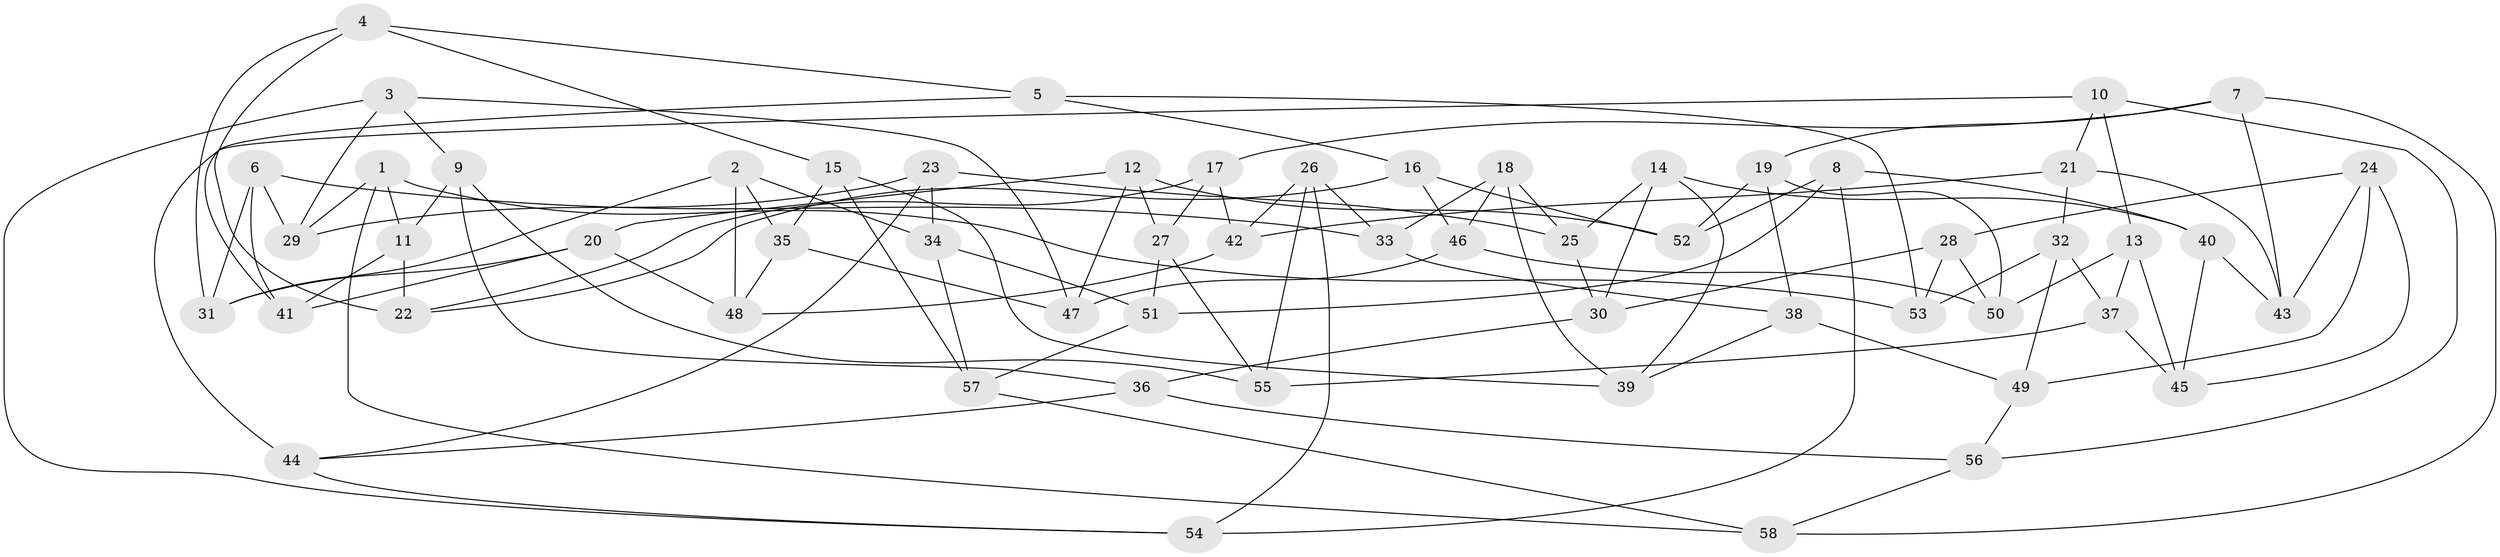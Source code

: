 // coarse degree distribution, {8: 0.034482758620689655, 6: 0.27586206896551724, 4: 0.41379310344827586, 14: 0.034482758620689655, 7: 0.06896551724137931, 9: 0.034482758620689655, 5: 0.06896551724137931, 10: 0.034482758620689655, 3: 0.034482758620689655}
// Generated by graph-tools (version 1.1) at 2025/20/03/04/25 18:20:47]
// undirected, 58 vertices, 116 edges
graph export_dot {
graph [start="1"]
  node [color=gray90,style=filled];
  1;
  2;
  3;
  4;
  5;
  6;
  7;
  8;
  9;
  10;
  11;
  12;
  13;
  14;
  15;
  16;
  17;
  18;
  19;
  20;
  21;
  22;
  23;
  24;
  25;
  26;
  27;
  28;
  29;
  30;
  31;
  32;
  33;
  34;
  35;
  36;
  37;
  38;
  39;
  40;
  41;
  42;
  43;
  44;
  45;
  46;
  47;
  48;
  49;
  50;
  51;
  52;
  53;
  54;
  55;
  56;
  57;
  58;
  1 -- 11;
  1 -- 58;
  1 -- 29;
  1 -- 53;
  2 -- 35;
  2 -- 34;
  2 -- 31;
  2 -- 48;
  3 -- 29;
  3 -- 54;
  3 -- 47;
  3 -- 9;
  4 -- 31;
  4 -- 5;
  4 -- 22;
  4 -- 15;
  5 -- 16;
  5 -- 53;
  5 -- 41;
  6 -- 31;
  6 -- 29;
  6 -- 33;
  6 -- 41;
  7 -- 43;
  7 -- 58;
  7 -- 17;
  7 -- 19;
  8 -- 51;
  8 -- 54;
  8 -- 40;
  8 -- 52;
  9 -- 55;
  9 -- 11;
  9 -- 36;
  10 -- 13;
  10 -- 21;
  10 -- 44;
  10 -- 56;
  11 -- 22;
  11 -- 41;
  12 -- 47;
  12 -- 52;
  12 -- 27;
  12 -- 20;
  13 -- 37;
  13 -- 50;
  13 -- 45;
  14 -- 39;
  14 -- 30;
  14 -- 40;
  14 -- 25;
  15 -- 39;
  15 -- 57;
  15 -- 35;
  16 -- 22;
  16 -- 52;
  16 -- 46;
  17 -- 22;
  17 -- 42;
  17 -- 27;
  18 -- 25;
  18 -- 46;
  18 -- 33;
  18 -- 39;
  19 -- 38;
  19 -- 52;
  19 -- 50;
  20 -- 41;
  20 -- 48;
  20 -- 31;
  21 -- 42;
  21 -- 43;
  21 -- 32;
  23 -- 44;
  23 -- 29;
  23 -- 25;
  23 -- 34;
  24 -- 45;
  24 -- 49;
  24 -- 43;
  24 -- 28;
  25 -- 30;
  26 -- 33;
  26 -- 42;
  26 -- 54;
  26 -- 55;
  27 -- 55;
  27 -- 51;
  28 -- 30;
  28 -- 53;
  28 -- 50;
  30 -- 36;
  32 -- 37;
  32 -- 49;
  32 -- 53;
  33 -- 38;
  34 -- 51;
  34 -- 57;
  35 -- 47;
  35 -- 48;
  36 -- 44;
  36 -- 56;
  37 -- 45;
  37 -- 55;
  38 -- 49;
  38 -- 39;
  40 -- 45;
  40 -- 43;
  42 -- 48;
  44 -- 54;
  46 -- 47;
  46 -- 50;
  49 -- 56;
  51 -- 57;
  56 -- 58;
  57 -- 58;
}
